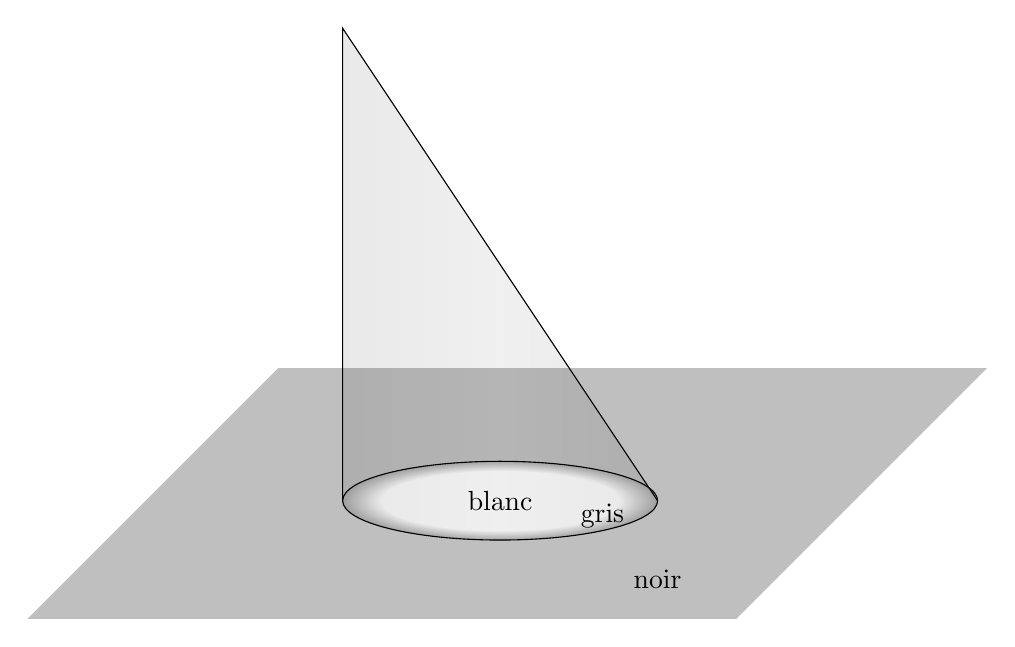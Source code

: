 ﻿\begin{tikzpicture}[scale=1]
% https://tex.stackexchange.com/questions/171169/

\begin{scope}[rotate=0]
\coordinate (S) at (-2,6);

\fill[lightgray] 
  (-6,-1.5) -- ++(9,0) -- ++ (45:4.5) -- ++(-9,0) -- cycle;

\pgfdeclareradialshading{ring}{\pgfpoint{0cm}{0cm}}%
{rgb(0cm)=(1,1,1);
rgb(.6666cm)=(1,1,1);
rgb(1cm)=(0.5,0.5,0.5)}

\fill[shading=ring] 
  (0,0) circle (2cm and 0.5cm);

\fill[
  left color=gray!50!black,
  right color=gray!50!black,
  middle color=gray!50,
  shading=axis,
  opacity=0.05
  ] 
  (2,0) -- (-2,6) -- (-2,0) arc (180:360:2cm and 0.5cm);

\draw (-2,0) arc (180:360:2cm and 0.5cm) -- (S) -- cycle;

\draw[]
  (-2,0) arc (180:0:2cm and 0.5cm);
%\draw[dashed] (0,0) --  (S);

% texte
% \node[scale=3] at (S) {.};
% \node[below left] at (S) {$S$};

\node at (0,0) {blanc};
\node at (1.3,-0.2) {gris};
\node at (2,-1) {noir};

\end{scope}
\end{tikzpicture}